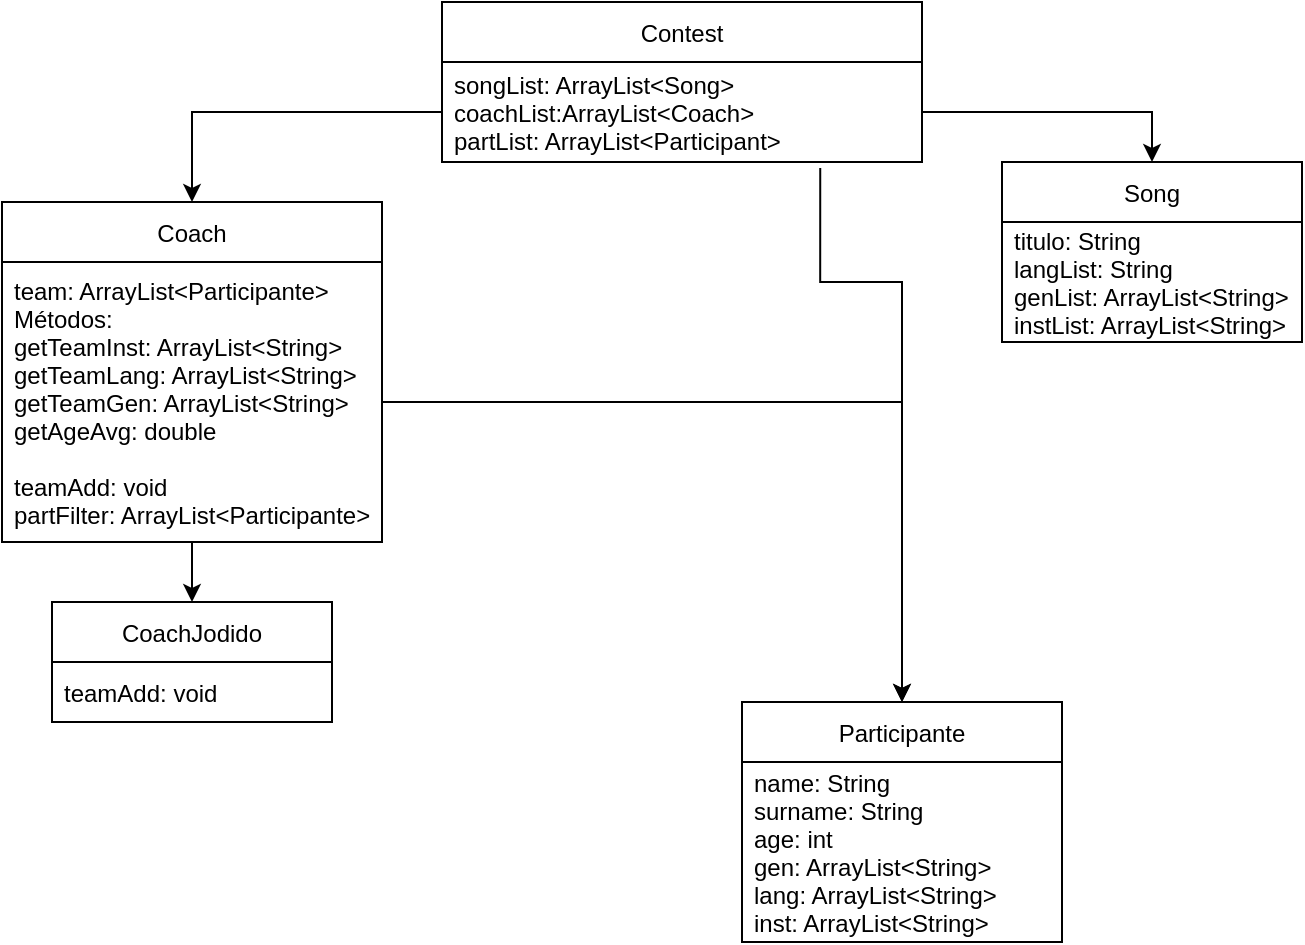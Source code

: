 <mxfile version="15.5.2" type="google"><diagram id="zOppqITikhHF23H54I54" name="Page-1"><mxGraphModel dx="1381" dy="764" grid="1" gridSize="10" guides="1" tooltips="1" connect="1" arrows="1" fold="1" page="1" pageScale="1" pageWidth="1169" pageHeight="827" math="0" shadow="0"><root><mxCell id="0"/><mxCell id="1" parent="0"/><mxCell id="vC6blyF9RyF4eU7wqNE1-30" style="edgeStyle=orthogonalEdgeStyle;rounded=0;orthogonalLoop=1;jettySize=auto;html=1;entryX=0.5;entryY=0;entryDx=0;entryDy=0;exitX=1;exitY=0.5;exitDx=0;exitDy=0;" parent="1" source="vC6blyF9RyF4eU7wqNE1-2" target="vC6blyF9RyF4eU7wqNE1-9" edge="1"><mxGeometry relative="1" as="geometry"/></mxCell><mxCell id="vC6blyF9RyF4eU7wqNE1-38" style="edgeStyle=orthogonalEdgeStyle;rounded=0;orthogonalLoop=1;jettySize=auto;html=1;entryX=0.5;entryY=0;entryDx=0;entryDy=0;" parent="1" source="vC6blyF9RyF4eU7wqNE1-1" target="vC6blyF9RyF4eU7wqNE1-40" edge="1"><mxGeometry relative="1" as="geometry"><mxPoint x="255" y="400" as="targetPoint"/></mxGeometry></mxCell><mxCell id="vC6blyF9RyF4eU7wqNE1-1" value="Coach" style="swimlane;fontStyle=0;childLayout=stackLayout;horizontal=1;startSize=30;horizontalStack=0;resizeParent=1;resizeParentMax=0;resizeLast=0;collapsible=1;marginBottom=0;" parent="1" vertex="1"><mxGeometry x="160" y="180" width="190" height="170" as="geometry"><mxRectangle x="150" y="360" width="70" height="30" as="alternateBounds"/></mxGeometry></mxCell><mxCell id="vC6blyF9RyF4eU7wqNE1-2" value="team: ArrayList&lt;Participante&gt;&#10;Métodos:&#10;getTeamInst: ArrayList&lt;String&gt;&#10;getTeamLang: ArrayList&lt;String&gt;&#10;getTeamGen: ArrayList&lt;String&gt;&#10;getAgeAvg: double&#10;&#10;teamAdd: void&#10;partFilter: ArrayList&lt;Participante&gt;" style="text;strokeColor=none;fillColor=none;align=left;verticalAlign=middle;spacingLeft=4;spacingRight=4;overflow=hidden;points=[[0,0.5],[1,0.5]];portConstraint=eastwest;rotatable=0;" parent="vC6blyF9RyF4eU7wqNE1-1" vertex="1"><mxGeometry y="30" width="190" height="140" as="geometry"/></mxCell><mxCell id="vC6blyF9RyF4eU7wqNE1-9" value="Participante" style="swimlane;fontStyle=0;childLayout=stackLayout;horizontal=1;startSize=30;horizontalStack=0;resizeParent=1;resizeParentMax=0;resizeLast=0;collapsible=1;marginBottom=0;" parent="1" vertex="1"><mxGeometry x="530" y="430" width="160" height="120" as="geometry"/></mxCell><mxCell id="vC6blyF9RyF4eU7wqNE1-12" value="name: String&#10;surname: String&#10;age: int&#10;gen: ArrayList&lt;String&gt;&#10;lang: ArrayList&lt;String&gt;&#10;inst: ArrayList&lt;String&gt;" style="text;strokeColor=none;fillColor=none;align=left;verticalAlign=middle;spacingLeft=4;spacingRight=4;overflow=hidden;points=[[0,0.5],[1,0.5]];portConstraint=eastwest;rotatable=0;" parent="vC6blyF9RyF4eU7wqNE1-9" vertex="1"><mxGeometry y="30" width="160" height="90" as="geometry"/></mxCell><mxCell id="vC6blyF9RyF4eU7wqNE1-37" value="" style="edgeStyle=orthogonalEdgeStyle;rounded=0;orthogonalLoop=1;jettySize=auto;html=1;entryX=0.5;entryY=0;entryDx=0;entryDy=0;exitX=0.788;exitY=1.06;exitDx=0;exitDy=0;exitPerimeter=0;" parent="1" source="vC6blyF9RyF4eU7wqNE1-14" target="vC6blyF9RyF4eU7wqNE1-9" edge="1"><mxGeometry relative="1" as="geometry"><Array as="points"><mxPoint x="569" y="220"/><mxPoint x="610" y="220"/></Array></mxGeometry></mxCell><mxCell id="vC6blyF9RyF4eU7wqNE1-13" value="Contest" style="swimlane;fontStyle=0;childLayout=stackLayout;horizontal=1;startSize=30;horizontalStack=0;resizeParent=1;resizeParentMax=0;resizeLast=0;collapsible=1;marginBottom=0;" parent="1" vertex="1"><mxGeometry x="380" y="80" width="240" height="80" as="geometry"/></mxCell><mxCell id="vC6blyF9RyF4eU7wqNE1-14" value="songList: ArrayList&lt;Song&gt;&#10;coachList:ArrayList&lt;Coach&gt;&#10;partList: ArrayList&lt;Participant&gt;" style="text;strokeColor=none;fillColor=none;align=left;verticalAlign=middle;spacingLeft=4;spacingRight=4;overflow=hidden;points=[[0,0.5],[1,0.5]];portConstraint=eastwest;rotatable=0;" parent="vC6blyF9RyF4eU7wqNE1-13" vertex="1"><mxGeometry y="30" width="240" height="50" as="geometry"/></mxCell><mxCell id="vC6blyF9RyF4eU7wqNE1-17" value="Song" style="swimlane;fontStyle=0;childLayout=stackLayout;horizontal=1;startSize=30;horizontalStack=0;resizeParent=1;resizeParentMax=0;resizeLast=0;collapsible=1;marginBottom=0;" parent="1" vertex="1"><mxGeometry x="660" y="160" width="150" height="90" as="geometry"/></mxCell><mxCell id="vC6blyF9RyF4eU7wqNE1-18" value="titulo: String&#10;langList: String&#10;genList: ArrayList&lt;String&gt;&#10;instList: ArrayList&lt;String&gt;" style="text;strokeColor=none;fillColor=none;align=left;verticalAlign=middle;spacingLeft=4;spacingRight=4;overflow=hidden;points=[[0,0.5],[1,0.5]];portConstraint=eastwest;rotatable=0;" parent="vC6blyF9RyF4eU7wqNE1-17" vertex="1"><mxGeometry y="30" width="150" height="60" as="geometry"/></mxCell><mxCell id="vC6blyF9RyF4eU7wqNE1-23" value="" style="endArrow=classic;html=1;rounded=0;edgeStyle=orthogonalEdgeStyle;exitX=1;exitY=0.5;exitDx=0;exitDy=0;entryX=0.5;entryY=0;entryDx=0;entryDy=0;" parent="1" source="vC6blyF9RyF4eU7wqNE1-14" target="vC6blyF9RyF4eU7wqNE1-17" edge="1"><mxGeometry width="50" height="50" relative="1" as="geometry"><mxPoint x="630" y="60" as="sourcePoint"/><mxPoint x="680" y="10" as="targetPoint"/></mxGeometry></mxCell><mxCell id="vC6blyF9RyF4eU7wqNE1-24" value="" style="endArrow=classic;html=1;rounded=0;edgeStyle=orthogonalEdgeStyle;exitX=0;exitY=0.5;exitDx=0;exitDy=0;entryX=0.5;entryY=0;entryDx=0;entryDy=0;" parent="1" source="vC6blyF9RyF4eU7wqNE1-14" target="vC6blyF9RyF4eU7wqNE1-1" edge="1"><mxGeometry width="50" height="50" relative="1" as="geometry"><mxPoint x="380" y="155" as="sourcePoint"/><mxPoint x="440" y="320" as="targetPoint"/></mxGeometry></mxCell><mxCell id="vC6blyF9RyF4eU7wqNE1-40" value="CoachJodido" style="swimlane;fontStyle=0;childLayout=stackLayout;horizontal=1;startSize=30;horizontalStack=0;resizeParent=1;resizeParentMax=0;resizeLast=0;collapsible=1;marginBottom=0;" parent="1" vertex="1"><mxGeometry x="185" y="380" width="140" height="60" as="geometry"/></mxCell><mxCell id="vC6blyF9RyF4eU7wqNE1-41" value="teamAdd: void" style="text;strokeColor=none;fillColor=none;align=left;verticalAlign=middle;spacingLeft=4;spacingRight=4;overflow=hidden;points=[[0,0.5],[1,0.5]];portConstraint=eastwest;rotatable=0;" parent="vC6blyF9RyF4eU7wqNE1-40" vertex="1"><mxGeometry y="30" width="140" height="30" as="geometry"/></mxCell></root></mxGraphModel></diagram></mxfile>